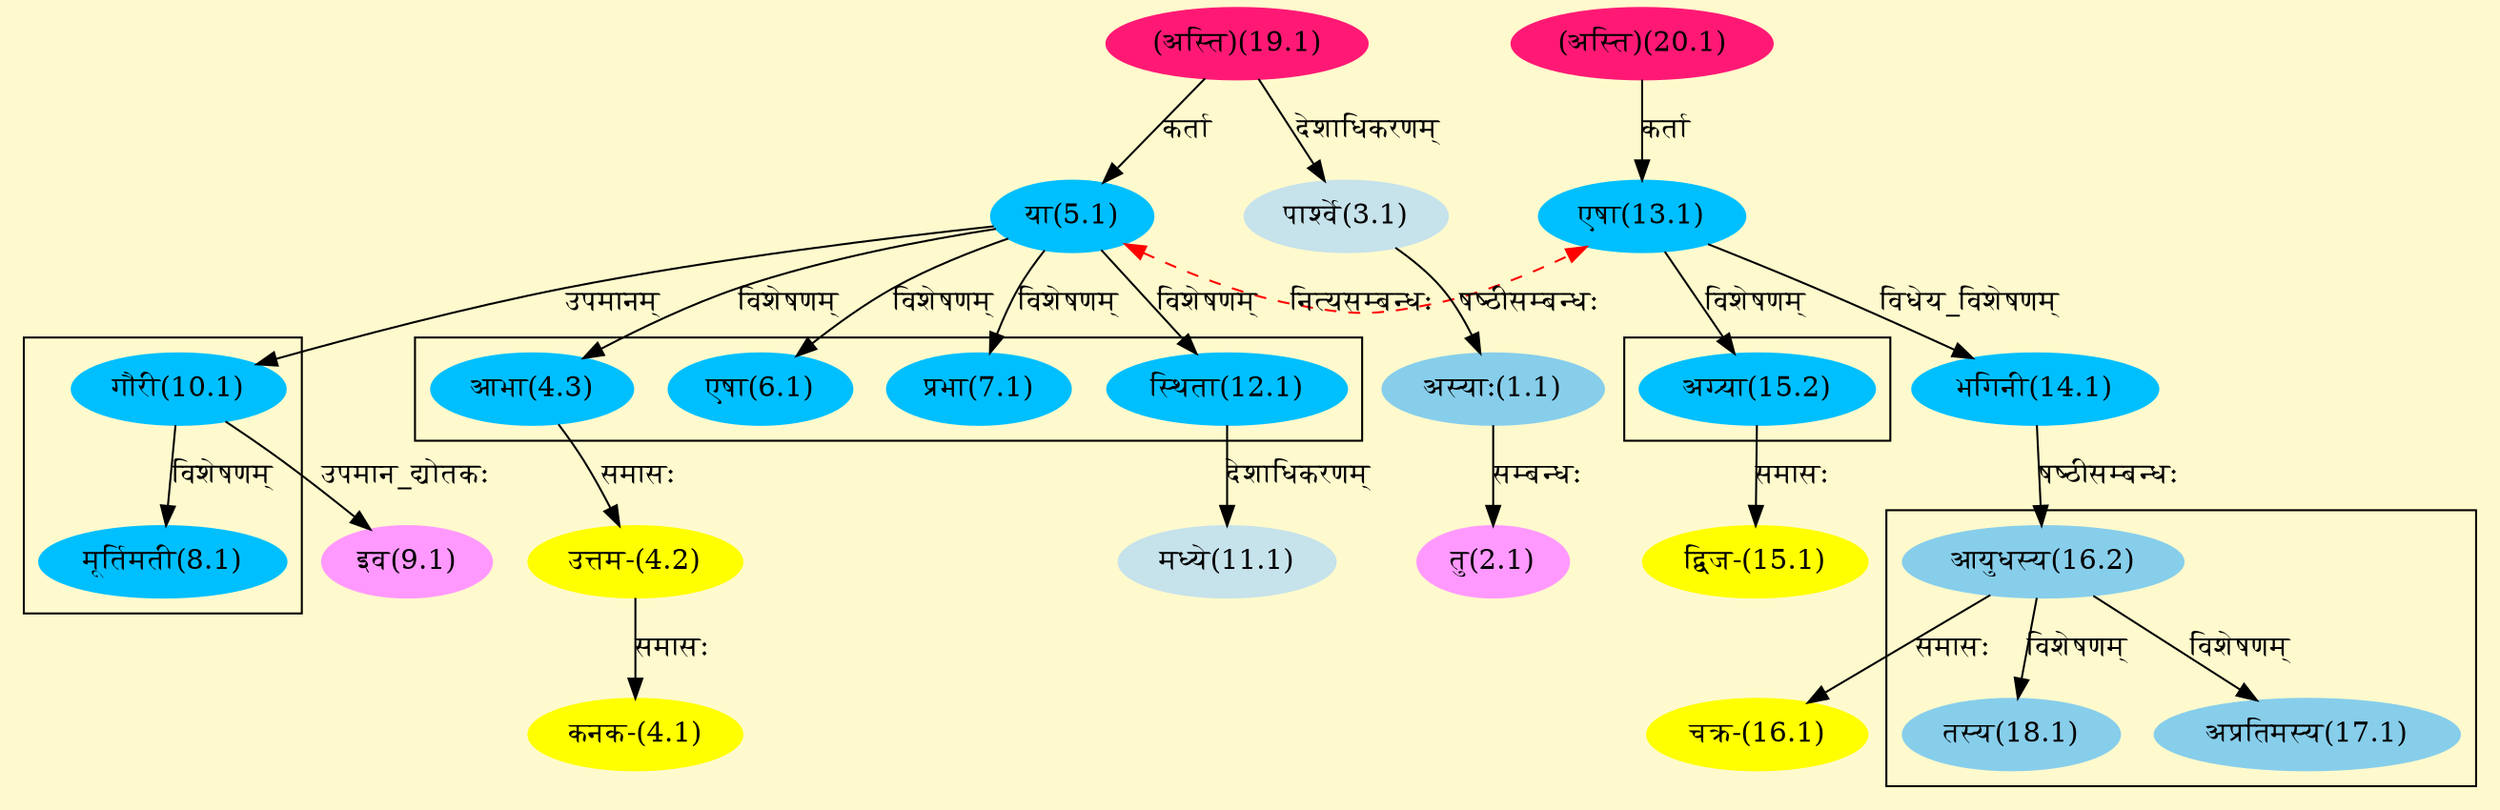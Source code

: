 digraph G{
rankdir=BT;
 compound=true;
 bgcolor="lemonchiffon1";

subgraph cluster_1{
Node4_3 [style=filled, color="#00BFFF" label = "आभा(4.3)"]
Node5_1 [style=filled, color="#00BFFF" label = "या(5.1)"]
Node6_1 [style=filled, color="#00BFFF" label = "एषा(6.1)"]
Node7_1 [style=filled, color="#00BFFF" label = "प्रभा(7.1)"]
Node12_1 [style=filled, color="#00BFFF" label = "स्थिता(12.1)"]

}

subgraph cluster_2{
Node8_1 [style=filled, color="#00BFFF" label = "मूर्तिमती(8.1)"]
Node10_1 [style=filled, color="#00BFFF" label = "गौरी(10.1)"]

}

subgraph cluster_3{
Node15_2 [style=filled, color="#00BFFF" label = "अग्र्या(15.2)"]
Node13_1 [style=filled, color="#00BFFF" label = "एषा(13.1)"]

}

subgraph cluster_4{
Node17_1 [style=filled, color="#87CEEB" label = "अप्रतिमस्य(17.1)"]
Node16_2 [style=filled, color="#87CEEB" label = "आयुधस्य(16.2)"]
Node18_1 [style=filled, color="#87CEEB" label = "तस्य(18.1)"]

}
Node1_1 [style=filled, color="#87CEEB" label = "अस्याः(1.1)"]
Node3_1 [style=filled, color="#C6E2EB" label = "पार्श्वे(3.1)"]
Node2_1 [style=filled, color="#FF99FF" label = "तु(2.1)"]
Node19_1 [style=filled, color="#FF1975" label = "(अस्ति)(19.1)"]
Node4_1 [style=filled, color="#FFFF00" label = "कनक-(4.1)"]
Node4_2 [style=filled, color="#FFFF00" label = "उत्तम-(4.2)"]
Node4_3 [style=filled, color="#00BFFF" label = "आभा(4.3)"]
Node5_1 [style=filled, color="#00BFFF" label = "या(5.1)"]
Node13_1 [style=filled, color="#00BFFF" label = "एषा(13.1)"]
Node9_1 [style=filled, color="#FF99FF" label = "इव(9.1)"]
Node10_1 [style=filled, color="#00BFFF" label = "गौरी(10.1)"]
Node11_1 [style=filled, color="#C6E2EB" label = "मध्ये(11.1)"]
Node12_1 [style=filled, color="#00BFFF" label = "स्थिता(12.1)"]
Node20_1 [style=filled, color="#FF1975" label = "(अस्ति)(20.1)"]
Node14_1 [style=filled, color="#00BFFF" label = "भगिनी(14.1)"]
Node15_1 [style=filled, color="#FFFF00" label = "द्विज-(15.1)"]
Node15_2 [style=filled, color="#00BFFF" label = "अग्र्या(15.2)"]
Node16_1 [style=filled, color="#FFFF00" label = "चक्र-(16.1)"]
Node16_2 [style=filled, color="#87CEEB" label = "आयुधस्य(16.2)"]
{rank = same; Node5_1; Node13_1;}
/* Start of Relations section */

Node1_1 -> Node3_1 [  label="षष्ठीसम्बन्धः"  dir="back" ]
Node2_1 -> Node1_1 [  label="सम्बन्धः"  dir="back" ]
Node3_1 -> Node19_1 [  label="देशाधिकरणम्"  dir="back" ]
Node4_1 -> Node4_2 [  label="समासः"  dir="back" ]
Node4_2 -> Node4_3 [  label="समासः"  dir="back" ]
Node4_3 -> Node5_1 [  label="विशेषणम्"  dir="back" ]
Node5_1 -> Node19_1 [  label="कर्ता"  dir="back" ]
Node5_1 -> Node13_1 [ style=dashed color="red" label="नित्यसम्बन्धः"  dir="both" ]
Node6_1 -> Node5_1 [  label="विशेषणम्"  dir="back" ]
Node7_1 -> Node5_1 [  label="विशेषणम्"  dir="back" ]
Node8_1 -> Node10_1 [  label="विशेषणम्"  dir="back" ]
Node9_1 -> Node10_1 [  label="उपमान_द्योतकः"  dir="back" ]
Node10_1 -> Node5_1 [  label="उपमानम्"  dir="back" ]
Node11_1 -> Node12_1 [  label="देशाधिकरणम्"  dir="back" ]
Node12_1 -> Node5_1 [  label="विशेषणम्"  dir="back" ]
Node13_1 -> Node20_1 [  label="कर्ता"  dir="back" ]
Node14_1 -> Node13_1 [  label="विधेय_विशेषणम्"  dir="back" ]
Node15_1 -> Node15_2 [  label="समासः"  dir="back" ]
Node15_2 -> Node13_1 [  label="विशेषणम्"  dir="back" ]
Node16_1 -> Node16_2 [  label="समासः"  dir="back" ]
Node16_2 -> Node14_1 [  label="षष्ठीसम्बन्धः"  dir="back" ]
Node17_1 -> Node16_2 [  label="विशेषणम्"  dir="back" ]
Node18_1 -> Node16_2 [  label="विशेषणम्"  dir="back" ]
}
